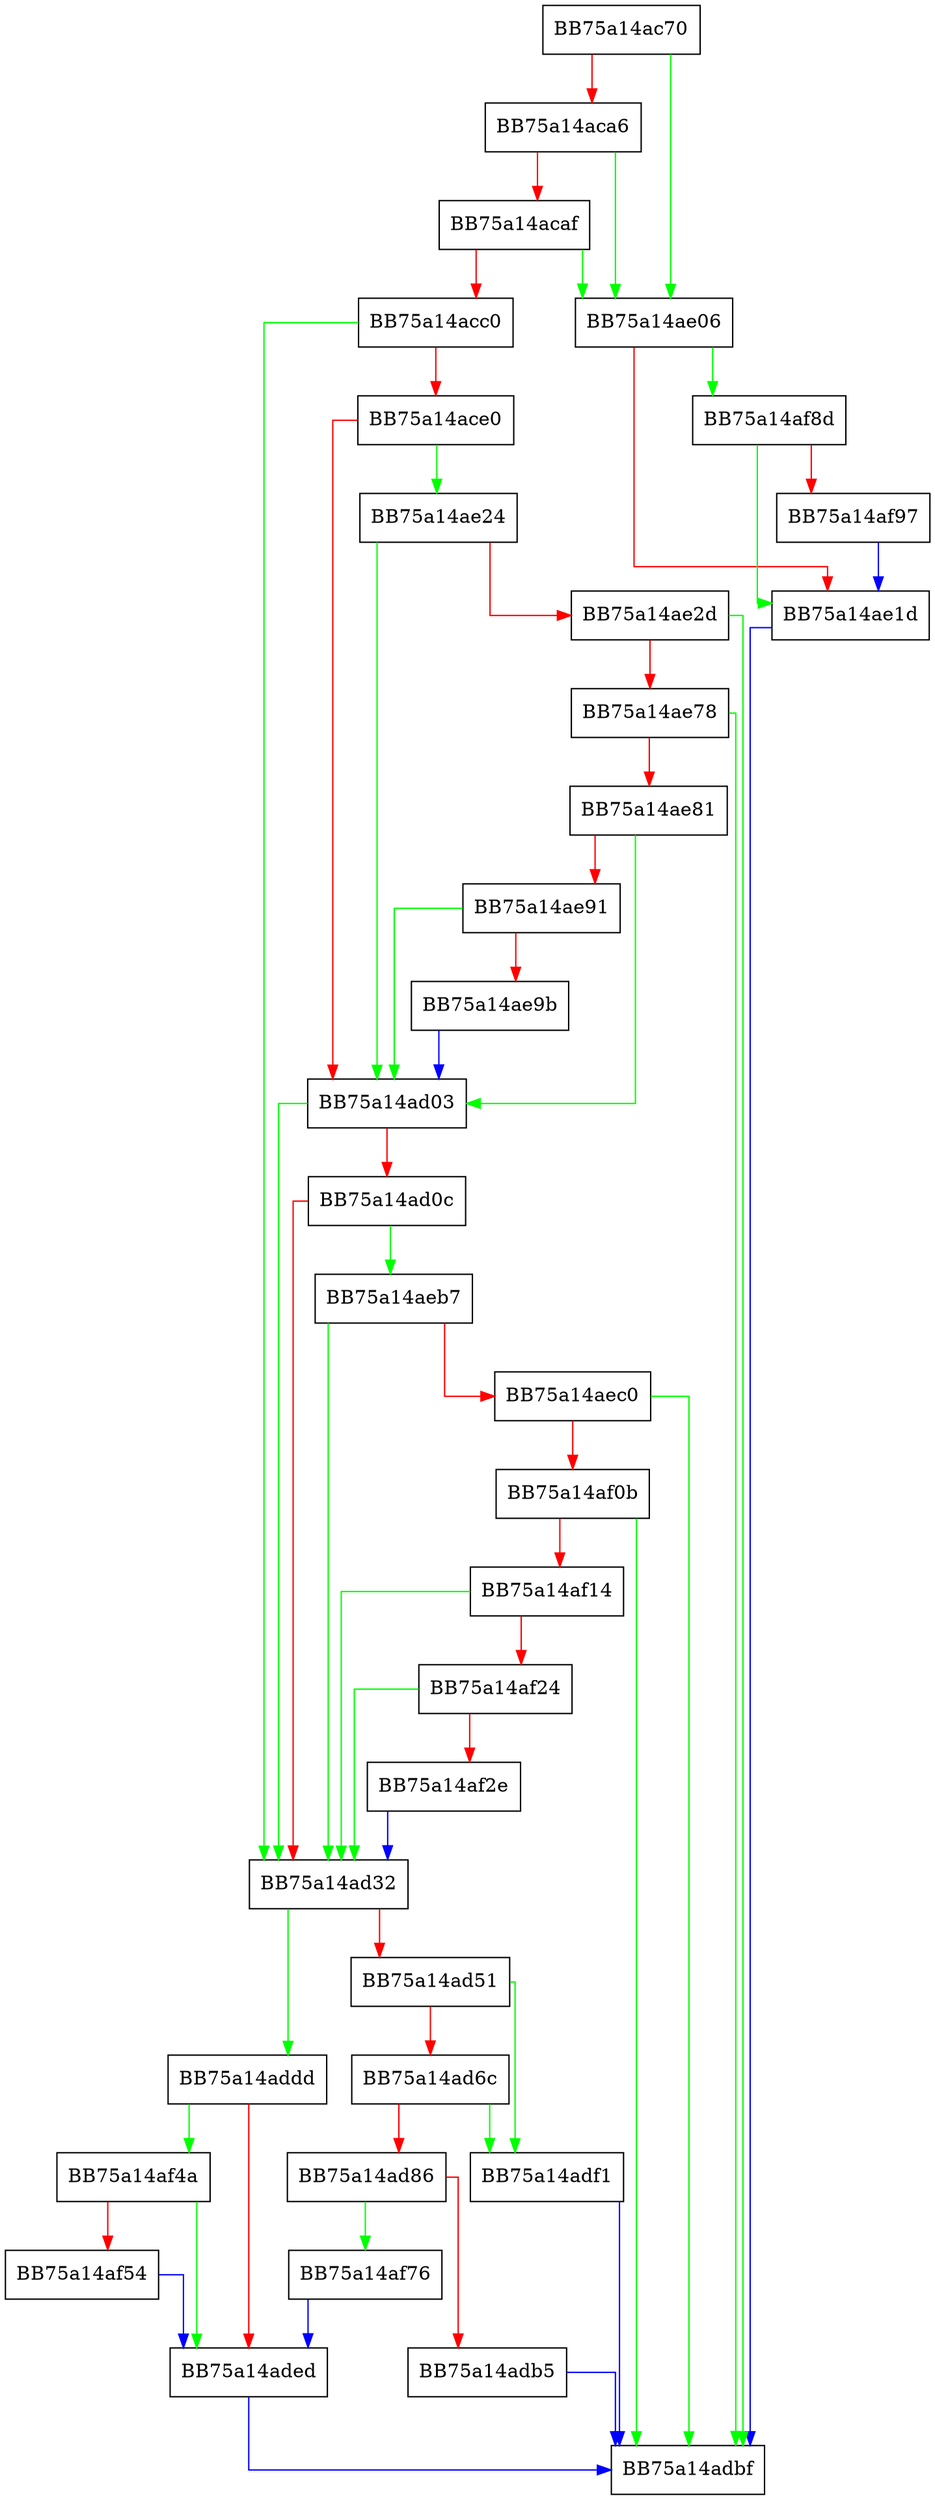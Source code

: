 digraph FindFirstFileW {
  node [shape="box"];
  graph [splines=ortho];
  BB75a14ac70 -> BB75a14ae06 [color="green"];
  BB75a14ac70 -> BB75a14aca6 [color="red"];
  BB75a14aca6 -> BB75a14ae06 [color="green"];
  BB75a14aca6 -> BB75a14acaf [color="red"];
  BB75a14acaf -> BB75a14ae06 [color="green"];
  BB75a14acaf -> BB75a14acc0 [color="red"];
  BB75a14acc0 -> BB75a14ad32 [color="green"];
  BB75a14acc0 -> BB75a14ace0 [color="red"];
  BB75a14ace0 -> BB75a14ae24 [color="green"];
  BB75a14ace0 -> BB75a14ad03 [color="red"];
  BB75a14ad03 -> BB75a14ad32 [color="green"];
  BB75a14ad03 -> BB75a14ad0c [color="red"];
  BB75a14ad0c -> BB75a14aeb7 [color="green"];
  BB75a14ad0c -> BB75a14ad32 [color="red"];
  BB75a14ad32 -> BB75a14addd [color="green"];
  BB75a14ad32 -> BB75a14ad51 [color="red"];
  BB75a14ad51 -> BB75a14adf1 [color="green"];
  BB75a14ad51 -> BB75a14ad6c [color="red"];
  BB75a14ad6c -> BB75a14adf1 [color="green"];
  BB75a14ad6c -> BB75a14ad86 [color="red"];
  BB75a14ad86 -> BB75a14af76 [color="green"];
  BB75a14ad86 -> BB75a14adb5 [color="red"];
  BB75a14adb5 -> BB75a14adbf [color="blue"];
  BB75a14addd -> BB75a14af4a [color="green"];
  BB75a14addd -> BB75a14aded [color="red"];
  BB75a14aded -> BB75a14adbf [color="blue"];
  BB75a14adf1 -> BB75a14adbf [color="blue"];
  BB75a14ae06 -> BB75a14af8d [color="green"];
  BB75a14ae06 -> BB75a14ae1d [color="red"];
  BB75a14ae1d -> BB75a14adbf [color="blue"];
  BB75a14ae24 -> BB75a14ad03 [color="green"];
  BB75a14ae24 -> BB75a14ae2d [color="red"];
  BB75a14ae2d -> BB75a14adbf [color="green"];
  BB75a14ae2d -> BB75a14ae78 [color="red"];
  BB75a14ae78 -> BB75a14adbf [color="green"];
  BB75a14ae78 -> BB75a14ae81 [color="red"];
  BB75a14ae81 -> BB75a14ad03 [color="green"];
  BB75a14ae81 -> BB75a14ae91 [color="red"];
  BB75a14ae91 -> BB75a14ad03 [color="green"];
  BB75a14ae91 -> BB75a14ae9b [color="red"];
  BB75a14ae9b -> BB75a14ad03 [color="blue"];
  BB75a14aeb7 -> BB75a14ad32 [color="green"];
  BB75a14aeb7 -> BB75a14aec0 [color="red"];
  BB75a14aec0 -> BB75a14adbf [color="green"];
  BB75a14aec0 -> BB75a14af0b [color="red"];
  BB75a14af0b -> BB75a14adbf [color="green"];
  BB75a14af0b -> BB75a14af14 [color="red"];
  BB75a14af14 -> BB75a14ad32 [color="green"];
  BB75a14af14 -> BB75a14af24 [color="red"];
  BB75a14af24 -> BB75a14ad32 [color="green"];
  BB75a14af24 -> BB75a14af2e [color="red"];
  BB75a14af2e -> BB75a14ad32 [color="blue"];
  BB75a14af4a -> BB75a14aded [color="green"];
  BB75a14af4a -> BB75a14af54 [color="red"];
  BB75a14af54 -> BB75a14aded [color="blue"];
  BB75a14af76 -> BB75a14aded [color="blue"];
  BB75a14af8d -> BB75a14ae1d [color="green"];
  BB75a14af8d -> BB75a14af97 [color="red"];
  BB75a14af97 -> BB75a14ae1d [color="blue"];
}